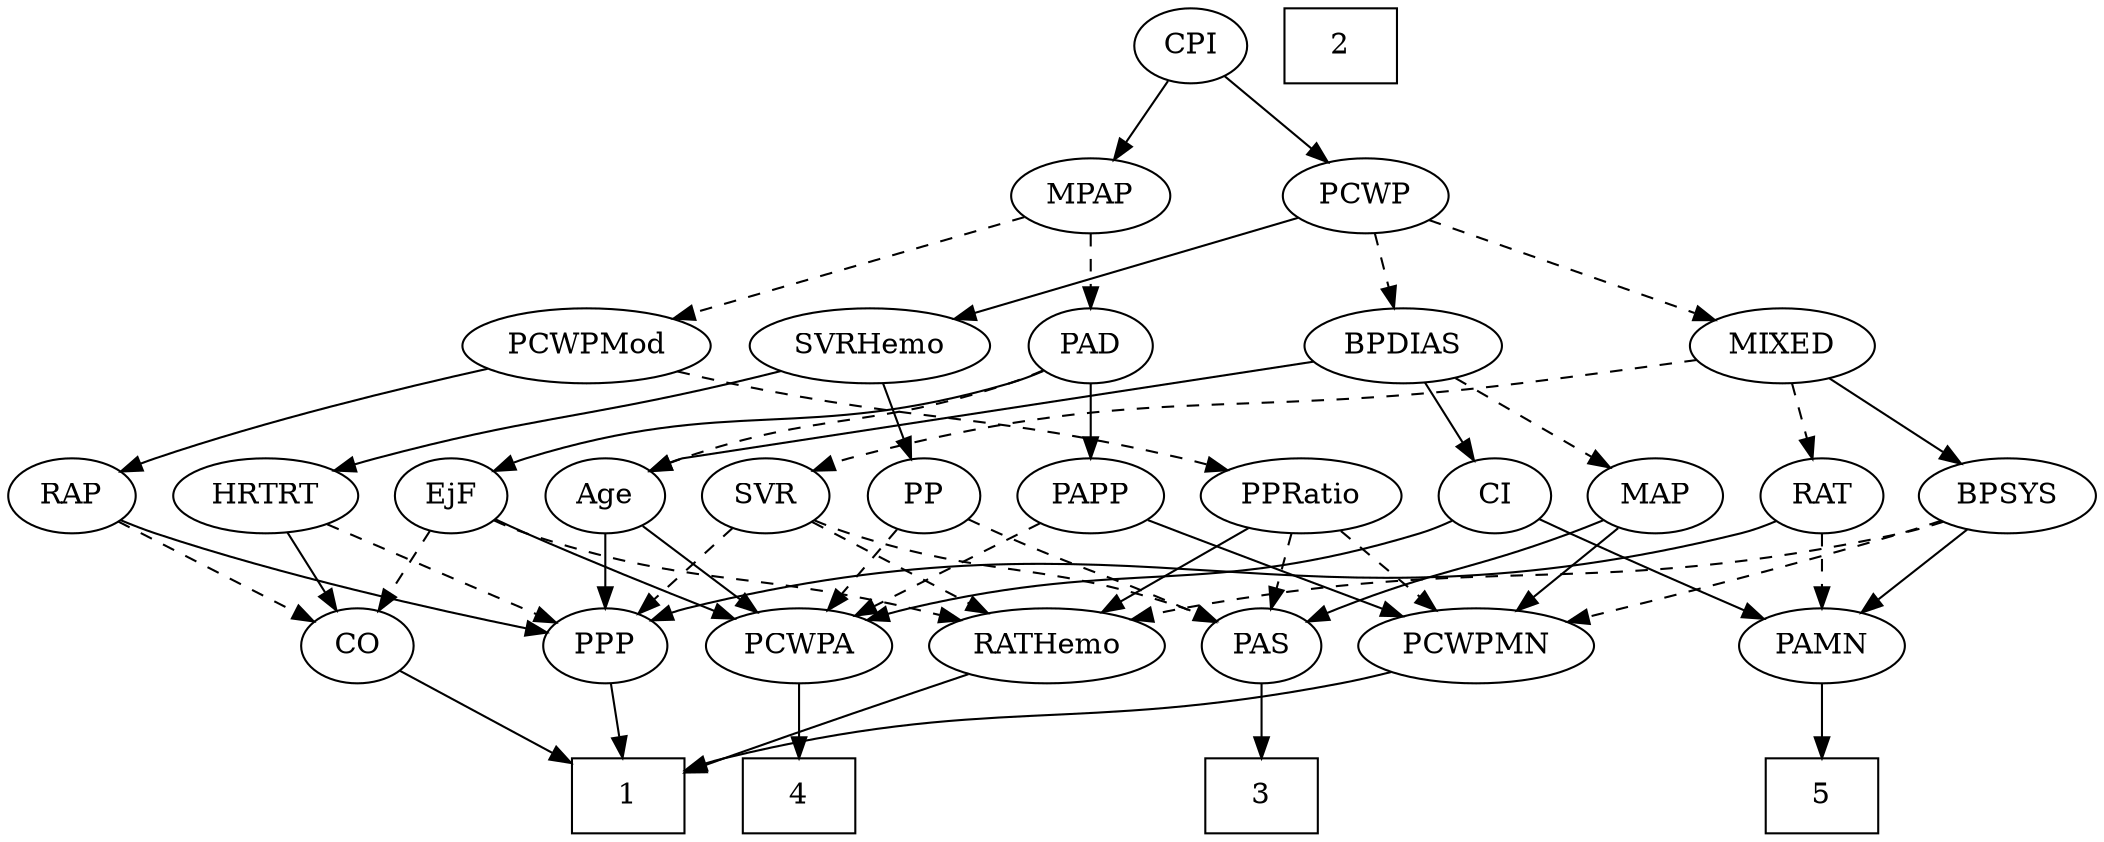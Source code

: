 strict digraph {
	graph [bb="0,0,940.64,396"];
	node [label="\N"];
	1	[height=0.5,
		pos="278.95,18",
		shape=box,
		width=0.75];
	2	[height=0.5,
		pos="609.95,378",
		shape=box,
		width=0.75];
	3	[height=0.5,
		pos="560.95,18",
		shape=box,
		width=0.75];
	4	[height=0.5,
		pos="357.95,18",
		shape=box,
		width=0.75];
	5	[height=0.5,
		pos="819.95,18",
		shape=box,
		width=0.75];
	Age	[height=0.5,
		pos="270.95,162",
		width=0.75];
	PCWPA	[height=0.5,
		pos="357.95,90",
		width=1.1555];
	Age -> PCWPA	[pos="e,339.11,106.16 287.72,147.5 300.02,137.61 316.98,123.96 331.15,112.56",
		style=solid];
	PPP	[height=0.5,
		pos="270.95,90",
		width=0.75];
	Age -> PPP	[pos="e,270.95,108.1 270.95,143.7 270.95,135.98 270.95,126.71 270.95,118.11",
		style=solid];
	EjF	[height=0.5,
		pos="198.95,162",
		width=0.75];
	CO	[height=0.5,
		pos="156.95,90",
		width=0.75];
	EjF -> CO	[pos="e,166.73,107.31 189.42,145.12 184.28,136.56 177.83,125.8 172.03,116.13",
		style=dashed];
	RATHemo	[height=0.5,
		pos="466.95,90",
		width=1.3721];
	EjF -> RATHemo	[pos="e,430.25,102.24 219.54,150.25 224.5,147.96 229.83,145.71 234.95,144 309.84,118.96 332.33,127.12 408.95,108 412.73,107.06 416.64,\
106.03 420.56,104.96",
		style=dashed];
	EjF -> PCWPA	[pos="e,329,103.14 220.21,150.81 225.04,148.54 230.16,146.16 234.95,144 263.2,131.25 295.38,117.4 319.74,107.07",
		style=solid];
	RAP	[height=0.5,
		pos="27.948,162",
		width=0.77632];
	RAP -> CO	[pos="e,136.7,101.99 48.674,149.75 70.051,138.15 103.58,119.96 127.66,106.89",
		style=dashed];
	RAP -> PPP	[pos="e,245.76,96.883 49.592,150.27 54.567,148.03 59.885,145.8 64.948,144 96.364,132.84 185.94,111.06 236.01,99.188",
		style=solid];
	MIXED	[height=0.5,
		pos="772.95,234",
		width=1.1193];
	BPSYS	[height=0.5,
		pos="902.95,162",
		width=1.0471];
	MIXED -> BPSYS	[pos="e,878.72,176.04 797.71,219.67 818.17,208.65 847.4,192.91 869.86,180.82",
		style=solid];
	RAT	[height=0.5,
		pos="819.95,162",
		width=0.75827];
	MIXED -> RAT	[pos="e,809.21,178.99 784.09,216.41 789.91,207.74 797.14,196.97 803.58,187.38",
		style=dashed];
	SVR	[height=0.5,
		pos="343.95,162",
		width=0.77632];
	MIXED -> SVR	[pos="e,365.04,174.05 736.63,226.17 718.45,222.87 696.07,218.99 675.95,216 545.3,196.59 508.03,216 380.95,180 378.79,179.39 376.6,178.67 \
374.42,177.88",
		style=dashed];
	MPAP	[height=0.5,
		pos="493.95,306",
		width=0.97491];
	PAD	[height=0.5,
		pos="493.95,234",
		width=0.79437];
	MPAP -> PAD	[pos="e,493.95,252.1 493.95,287.7 493.95,279.98 493.95,270.71 493.95,262.11",
		style=dashed];
	PCWPMod	[height=0.5,
		pos="276.95,234",
		width=1.4443];
	MPAP -> PCWPMod	[pos="e,313.88,246.91 465.13,295.7 428.98,284.04 366.52,263.9 323.54,250.03",
		style=dashed];
	PAMN	[height=0.5,
		pos="819.95,90",
		width=1.011];
	BPSYS -> PAMN	[pos="e,837.64,105.92 884.94,145.81 873.44,136.11 858.35,123.39 845.61,112.64",
		style=solid];
	BPSYS -> RATHemo	[pos="e,502.59,102.52 874.94,149.64 868.77,147.48 862.2,145.45 855.95,144 711.79,110.6 670.07,136.92 524.95,108 520.84,107.18 516.6,106.2 \
512.37,105.14",
		style=dashed];
	PCWPMN	[height=0.5,
		pos="655.95,90",
		width=1.3902];
	BPSYS -> PCWPMN	[pos="e,696.47,100.63 874.25,150.17 868.24,148.02 861.91,145.86 855.95,144 805.54,128.24 747.05,113.1 706.4,103.06",
		style=dashed];
	PAD -> Age	[pos="e,291.58,173.63 471.72,222.24 466.61,219.99 461.15,217.77 455.95,216 391.47,194 371.2,202.66 306.95,180 305.04,179.33 303.1,178.59 \
301.16,177.8",
		style=dashed];
	PAD -> EjF	[pos="e,219.49,173.91 472.21,222.12 466.98,219.83 461.35,217.62 455.95,216 360.62,187.44 329.98,209.54 234.95,180 233.02,179.4 231.06,\
178.72 229.1,177.97",
		style=solid];
	PAPP	[height=0.5,
		pos="493.95,162",
		width=0.88464];
	PAD -> PAPP	[pos="e,493.95,180.1 493.95,215.7 493.95,207.98 493.95,198.71 493.95,190.11",
		style=solid];
	CO -> 1	[pos="e,251.79,34.582 176.82,77.597 194.66,67.36 221.29,52.081 242.88,39.692",
		style=solid];
	PAS	[height=0.5,
		pos="560.95,90",
		width=0.75];
	PAS -> 3	[pos="e,560.95,36.104 560.95,71.697 560.95,63.983 560.95,54.712 560.95,46.112",
		style=solid];
	PAMN -> 5	[pos="e,819.95,36.104 819.95,71.697 819.95,63.983 819.95,54.712 819.95,46.112",
		style=solid];
	RATHemo -> 1	[pos="e,306.2,29.899 432.87,76.827 403.43,66.242 359.78,50.388 321.95,36 319.87,35.212 317.75,34.395 315.6,33.567",
		style=solid];
	CPI	[height=0.5,
		pos="537.95,378",
		width=0.75];
	CPI -> MPAP	[pos="e,504.2,323.31 527.96,361.12 522.53,352.47 515.68,341.58 509.56,331.83",
		style=solid];
	PCWP	[height=0.5,
		pos="602.95,306",
		width=0.97491];
	CPI -> PCWP	[pos="e,588.28,322.8 551.73,362.15 560.28,352.94 571.46,340.91 581.19,330.43",
		style=solid];
	RAT -> PAMN	[pos="e,819.95,108.1 819.95,143.7 819.95,135.98 819.95,126.71 819.95,118.11",
		style=dashed];
	RAT -> PPP	[pos="e,291.02,102.05 799.5,149.77 794.54,147.49 789.16,145.38 783.95,144 578.4,89.703 512.5,162.3 306.95,108 304.78,107.43 302.58,106.72 \
300.39,105.94",
		style=solid];
	SVR -> PAS	[pos="e,539.92,101.77 365.58,150.25 370.56,148 375.88,145.78 380.95,144 443.19,122.13 462.82,130.19 524.95,108 526.8,107.34 528.69,106.61 \
530.58,105.84",
		style=dashed];
	SVR -> RATHemo	[pos="e,441.49,105.49 364.26,149.44 382.85,138.86 410.73,122.99 432.76,110.46",
		style=dashed];
	SVR -> PPP	[pos="e,285.8,105.25 328.82,146.5 318.57,136.67 304.86,123.52 293.35,112.48",
		style=dashed];
	PCWPMod -> RAP	[pos="e,49.583,173.75 232.81,224.47 189.43,215.5 121.68,199.93 64.948,180 63.047,179.33 61.111,178.6 59.17,177.83",
		style=solid];
	PPRatio	[height=0.5,
		pos="582.95,162",
		width=1.1013];
	PCWPMod -> PPRatio	[pos="e,553.73,174.18 315.21,221.76 322.72,219.72 330.56,217.7 337.95,216 424.68,196.03 448.95,202.93 534.95,180 537.93,179.21 540.98,\
178.31 544.05,177.36",
		style=dashed];
	PCWPA -> 4	[pos="e,357.95,36.104 357.95,71.697 357.95,63.983 357.95,54.712 357.95,46.112",
		style=solid];
	PCWPMN -> 1	[pos="e,306.37,30.998 619.34,77.528 611.97,75.482 604.25,73.522 596.95,72 476.27,46.865 441.28,66.894 321.95,36 320.02,35.502 318.07,34.941 \
316.11,34.335",
		style=solid];
	SVRHemo	[height=0.5,
		pos="396.95,234",
		width=1.3902];
	PP	[height=0.5,
		pos="416.95,162",
		width=0.75];
	SVRHemo -> PP	[pos="e,412.15,179.79 401.79,216.05 404.05,208.14 406.79,198.54 409.32,189.69",
		style=solid];
	HRTRT	[height=0.5,
		pos="113.95,162",
		width=1.1013];
	SVRHemo -> HRTRT	[pos="e,143.81,174.06 359.93,221.86 352.67,219.81 345.09,217.76 337.95,216 260.85,196.99 239.51,201.06 162.95,180 159.82,179.14 156.61,\
178.19 153.39,177.18",
		style=solid];
	BPDIAS	[height=0.5,
		pos="624.95,234",
		width=1.1735];
	BPDIAS -> Age	[pos="e,291.49,173.92 586.97,225.86 570.13,222.75 550.07,219.11 531.95,216 432.13,198.89 403.7,209.92 306.95,180 305.02,179.4 303.06,178.72 \
301.1,177.98",
		style=solid];
	MAP	[height=0.5,
		pos="743.95,162",
		width=0.84854];
	BPDIAS -> MAP	[pos="e,722.98,175.33 648.74,219 667.56,207.93 693.95,192.41 714.17,180.51",
		style=dashed];
	CI	[height=0.5,
		pos="667.95,162",
		width=0.75];
	BPDIAS -> CI	[pos="e,658.13,178.99 635.14,216.41 640.41,207.83 646.94,197.19 652.79,187.67",
		style=solid];
	MAP -> PAS	[pos="e,582.09,101.48 719.96,150.45 714.71,148.24 709.17,145.98 703.95,144 657.05,126.17 643.49,126.74 596.95,108 595.12,107.26 593.25,\
106.48 591.38,105.67",
		style=solid];
	MAP -> PCWPMN	[pos="e,675.75,106.76 726.56,147.17 714.33,137.44 697.72,124.23 683.67,113.05",
		style=solid];
	PP -> PAS	[pos="e,539.61,101.37 438.2,150.67 462.55,138.83 502.67,119.33 530.38,105.86",
		style=dashed];
	PP -> PCWPA	[pos="e,371.55,107.13 404.15,145.81 396.55,136.8 386.75,125.18 378.14,114.95",
		style=dashed];
	PPP -> 1	[pos="e,276.99,36.104 272.93,71.697 273.81,63.983 274.87,54.712 275.85,46.112",
		style=solid];
	PPRatio -> PAS	[pos="e,566.22,107.79 577.62,144.05 575.11,136.06 572.05,126.33 569.24,117.4",
		style=dashed];
	PPRatio -> RATHemo	[pos="e,491.42,105.77 560.03,147.17 542.93,136.85 519.31,122.6 500.15,111.03",
		style=solid];
	PPRatio -> PCWPMN	[pos="e,639.29,106.98 599.15,145.46 608.75,136.26 621.09,124.42 631.82,114.13",
		style=dashed];
	PCWP -> MIXED	[pos="e,744.3,246.8 629.51,294.06 657.78,282.42 702.75,263.9 734.8,250.71",
		style=dashed];
	PCWP -> SVRHemo	[pos="e,432.24,246.99 574.3,295.27 539.99,283.61 482.09,263.93 441.82,250.25",
		style=solid];
	PCWP -> BPDIAS	[pos="e,619.52,252.28 608.27,288.05 610.72,280.26 613.69,270.82 616.44,262.08",
		style=dashed];
	CI -> PAMN	[pos="e,794.1,102.7 689.25,150.89 694.08,148.61 699.18,146.21 703.95,144 731.01,131.43 761.72,117.41 784.74,106.95",
		style=solid];
	CI -> PCWPA	[pos="e,388.73,102.15 647.41,150.09 642.45,147.8 637.1,145.6 631.95,144 536.06,114.27 506.44,131.95 408.95,108 405.54,107.16 402.03,106.2 \
398.52,105.18",
		style=solid];
	PAPP -> PCWPA	[pos="e,383.57,104.19 471.18,149.28 449.73,138.24 417.27,121.54 392.6,108.84",
		style=dashed];
	PAPP -> PCWPMN	[pos="e,625.29,104.25 518.55,150.37 544.35,139.22 585.3,121.53 615.79,108.35",
		style=solid];
	HRTRT -> CO	[pos="e,147.13,106.99 124.14,144.41 129.41,135.83 135.94,125.19 141.79,115.67",
		style=solid];
	HRTRT -> PPP	[pos="e,248.97,100.8 141.29,148.81 168.76,136.56 211.03,117.71 239.78,104.9",
		style=dashed];
}
